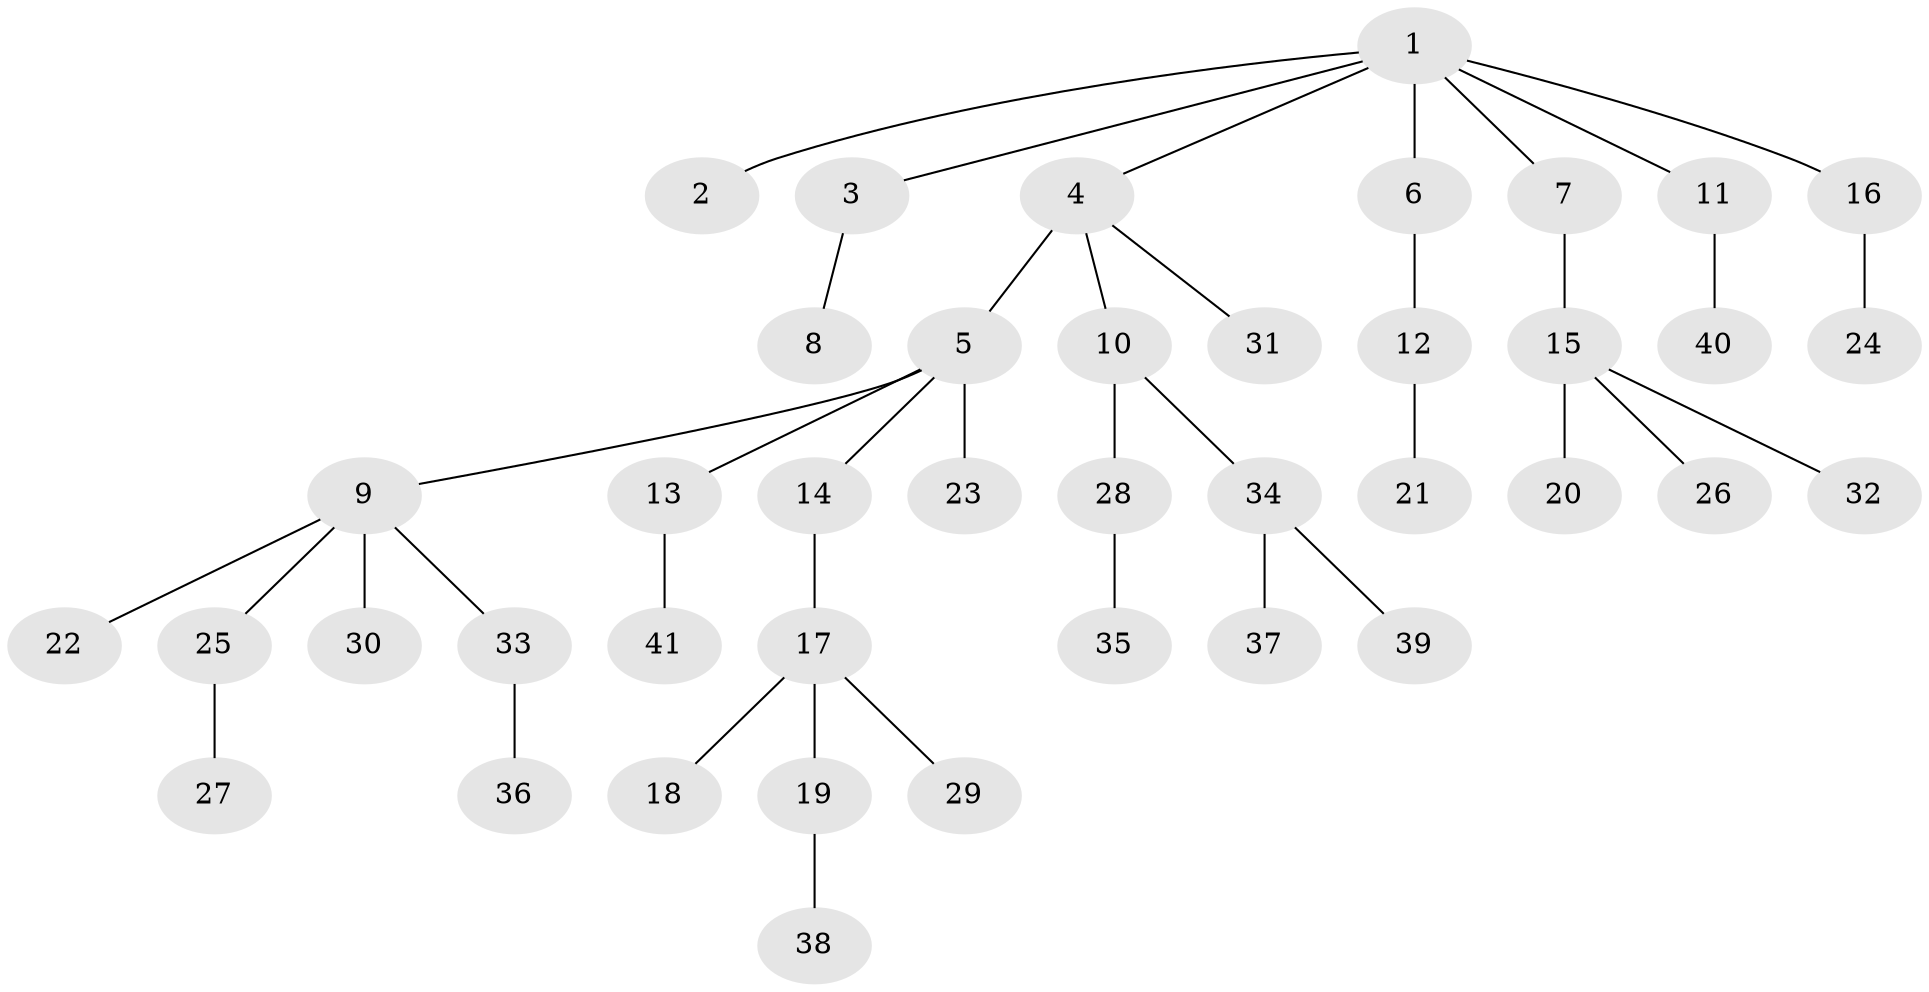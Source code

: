 // original degree distribution, {8: 0.025, 2: 0.2625, 3: 0.125, 4: 0.025, 5: 0.0375, 1: 0.5125, 6: 0.0125}
// Generated by graph-tools (version 1.1) at 2025/36/03/09/25 02:36:49]
// undirected, 41 vertices, 40 edges
graph export_dot {
graph [start="1"]
  node [color=gray90,style=filled];
  1;
  2;
  3;
  4;
  5;
  6;
  7;
  8;
  9;
  10;
  11;
  12;
  13;
  14;
  15;
  16;
  17;
  18;
  19;
  20;
  21;
  22;
  23;
  24;
  25;
  26;
  27;
  28;
  29;
  30;
  31;
  32;
  33;
  34;
  35;
  36;
  37;
  38;
  39;
  40;
  41;
  1 -- 2 [weight=1.0];
  1 -- 3 [weight=1.0];
  1 -- 4 [weight=1.0];
  1 -- 6 [weight=1.0];
  1 -- 7 [weight=1.0];
  1 -- 11 [weight=1.0];
  1 -- 16 [weight=1.0];
  3 -- 8 [weight=2.0];
  4 -- 5 [weight=3.0];
  4 -- 10 [weight=1.0];
  4 -- 31 [weight=1.0];
  5 -- 9 [weight=1.0];
  5 -- 13 [weight=1.0];
  5 -- 14 [weight=1.0];
  5 -- 23 [weight=1.0];
  6 -- 12 [weight=3.0];
  7 -- 15 [weight=2.0];
  9 -- 22 [weight=1.0];
  9 -- 25 [weight=1.0];
  9 -- 30 [weight=2.0];
  9 -- 33 [weight=1.0];
  10 -- 28 [weight=1.0];
  10 -- 34 [weight=1.0];
  11 -- 40 [weight=1.0];
  12 -- 21 [weight=1.0];
  13 -- 41 [weight=1.0];
  14 -- 17 [weight=2.0];
  15 -- 20 [weight=1.0];
  15 -- 26 [weight=1.0];
  15 -- 32 [weight=1.0];
  16 -- 24 [weight=3.0];
  17 -- 18 [weight=1.0];
  17 -- 19 [weight=1.0];
  17 -- 29 [weight=1.0];
  19 -- 38 [weight=1.0];
  25 -- 27 [weight=1.0];
  28 -- 35 [weight=1.0];
  33 -- 36 [weight=2.0];
  34 -- 37 [weight=1.0];
  34 -- 39 [weight=1.0];
}
